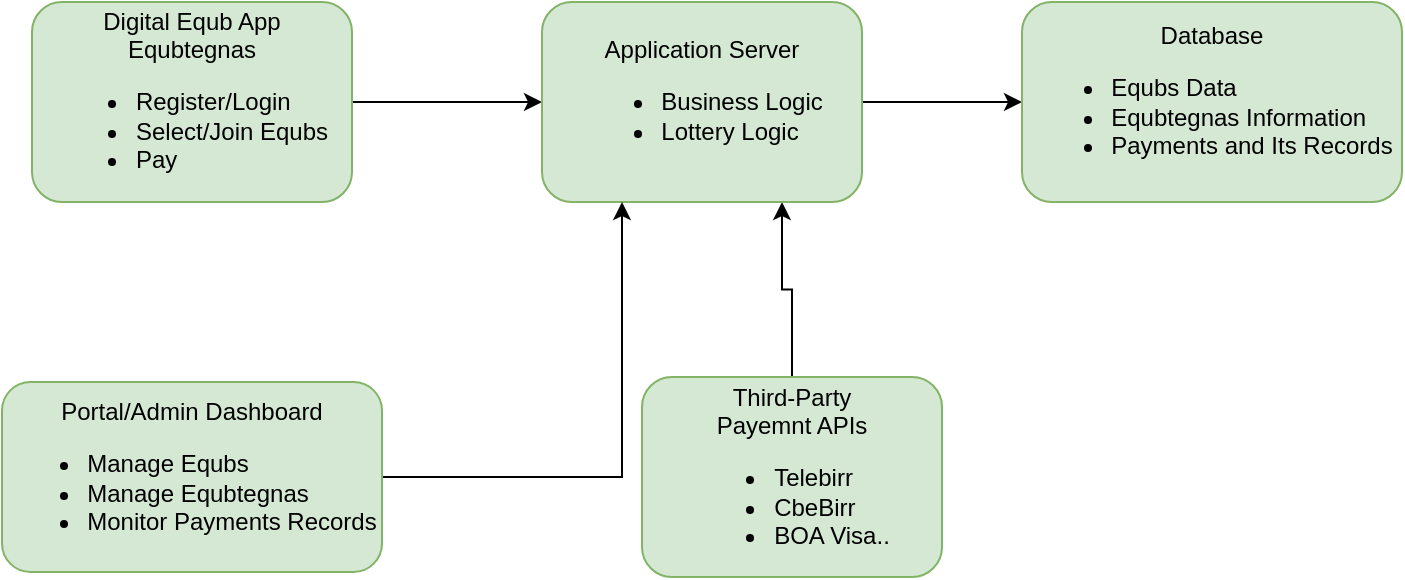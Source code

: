 <mxfile version="26.0.4" pages="3">
  <diagram id="C5RBs43oDa-KdzZeNtuy" name="Page-1">
    <mxGraphModel dx="794" dy="378" grid="1" gridSize="10" guides="1" tooltips="1" connect="1" arrows="1" fold="1" page="1" pageScale="1" pageWidth="827" pageHeight="1169" math="0" shadow="0">
      <root>
        <mxCell id="WIyWlLk6GJQsqaUBKTNV-0" />
        <mxCell id="WIyWlLk6GJQsqaUBKTNV-1" parent="WIyWlLk6GJQsqaUBKTNV-0" />
        <mxCell id="IrOff0IZFetIZdWrxFY4-18" style="edgeStyle=orthogonalEdgeStyle;rounded=0;orthogonalLoop=1;jettySize=auto;html=1;entryX=0.75;entryY=1;entryDx=0;entryDy=0;" parent="WIyWlLk6GJQsqaUBKTNV-1" source="WIyWlLk6GJQsqaUBKTNV-3" target="IrOff0IZFetIZdWrxFY4-9" edge="1">
          <mxGeometry relative="1" as="geometry" />
        </mxCell>
        <mxCell id="WIyWlLk6GJQsqaUBKTNV-3" value="Third-Party&lt;div&gt;Payemnt APIs&lt;/div&gt;&lt;div&gt;&lt;ul&gt;&lt;li style=&quot;text-align: justify;&quot;&gt;Telebirr&lt;/li&gt;&lt;li style=&quot;text-align: justify;&quot;&gt;CbeBirr&lt;/li&gt;&lt;li style=&quot;text-align: justify;&quot;&gt;BOA Visa..&lt;/li&gt;&lt;/ul&gt;&lt;/div&gt;" style="rounded=1;whiteSpace=wrap;html=1;fontSize=12;glass=0;strokeWidth=1;shadow=0;align=center;fillColor=#d5e8d4;strokeColor=#82b366;" parent="WIyWlLk6GJQsqaUBKTNV-1" vertex="1">
          <mxGeometry x="370" y="247.5" width="150" height="100" as="geometry" />
        </mxCell>
        <mxCell id="IrOff0IZFetIZdWrxFY4-17" style="edgeStyle=orthogonalEdgeStyle;rounded=0;orthogonalLoop=1;jettySize=auto;html=1;entryX=0;entryY=0.5;entryDx=0;entryDy=0;" parent="WIyWlLk6GJQsqaUBKTNV-1" source="IrOff0IZFetIZdWrxFY4-1" target="IrOff0IZFetIZdWrxFY4-9" edge="1">
          <mxGeometry relative="1" as="geometry" />
        </mxCell>
        <mxCell id="IrOff0IZFetIZdWrxFY4-1" value="Digital Equb App&lt;div&gt;Equbtegnas&lt;/div&gt;&lt;div&gt;&lt;ul&gt;&lt;li style=&quot;text-align: justify;&quot;&gt;Register/Login&lt;/li&gt;&lt;li style=&quot;text-align: justify;&quot;&gt;Select/Join Equbs&lt;/li&gt;&lt;li style=&quot;text-align: justify;&quot;&gt;Pay&lt;/li&gt;&lt;/ul&gt;&lt;/div&gt;" style="whiteSpace=wrap;html=1;rounded=1;glass=0;strokeWidth=1;shadow=0;fillColor=#d5e8d4;strokeColor=#82b366;" parent="WIyWlLk6GJQsqaUBKTNV-1" vertex="1">
          <mxGeometry x="65" y="60" width="160" height="100" as="geometry" />
        </mxCell>
        <mxCell id="IrOff0IZFetIZdWrxFY4-15" style="edgeStyle=orthogonalEdgeStyle;rounded=0;orthogonalLoop=1;jettySize=auto;html=1;entryX=0;entryY=0.5;entryDx=0;entryDy=0;" parent="WIyWlLk6GJQsqaUBKTNV-1" source="IrOff0IZFetIZdWrxFY4-9" target="IrOff0IZFetIZdWrxFY4-10" edge="1">
          <mxGeometry relative="1" as="geometry" />
        </mxCell>
        <mxCell id="IrOff0IZFetIZdWrxFY4-9" value="Application Server&lt;br&gt;&lt;div&gt;&lt;ul&gt;&lt;li style=&quot;text-align: justify;&quot;&gt;Business Logic&lt;/li&gt;&lt;li style=&quot;text-align: justify;&quot;&gt;Lottery Logic&lt;/li&gt;&lt;/ul&gt;&lt;/div&gt;" style="whiteSpace=wrap;html=1;rounded=1;glass=0;strokeWidth=1;shadow=0;fillColor=#d5e8d4;strokeColor=#82b366;" parent="WIyWlLk6GJQsqaUBKTNV-1" vertex="1">
          <mxGeometry x="320" y="60" width="160" height="100" as="geometry" />
        </mxCell>
        <mxCell id="IrOff0IZFetIZdWrxFY4-10" value="Database&lt;br&gt;&lt;div&gt;&lt;ul&gt;&lt;li style=&quot;text-align: justify;&quot;&gt;Equbs Data&lt;/li&gt;&lt;li style=&quot;text-align: justify;&quot;&gt;Equbtegnas Information&lt;/li&gt;&lt;li style=&quot;text-align: justify;&quot;&gt;Payments and Its Records&lt;/li&gt;&lt;/ul&gt;&lt;/div&gt;" style="whiteSpace=wrap;html=1;rounded=1;glass=0;strokeWidth=1;shadow=0;fillColor=#d5e8d4;strokeColor=#82b366;" parent="WIyWlLk6GJQsqaUBKTNV-1" vertex="1">
          <mxGeometry x="560" y="60" width="190" height="100" as="geometry" />
        </mxCell>
        <mxCell id="IrOff0IZFetIZdWrxFY4-19" style="edgeStyle=orthogonalEdgeStyle;rounded=0;orthogonalLoop=1;jettySize=auto;html=1;entryX=0.25;entryY=1;entryDx=0;entryDy=0;" parent="WIyWlLk6GJQsqaUBKTNV-1" source="IrOff0IZFetIZdWrxFY4-11" target="IrOff0IZFetIZdWrxFY4-9" edge="1">
          <mxGeometry relative="1" as="geometry" />
        </mxCell>
        <mxCell id="IrOff0IZFetIZdWrxFY4-11" value="Portal/Admin Dashboard&lt;br&gt;&lt;div&gt;&lt;ul&gt;&lt;li style=&quot;text-align: justify;&quot;&gt;Manage Equbs&lt;/li&gt;&lt;li style=&quot;text-align: justify;&quot;&gt;Manage Equbtegnas&lt;/li&gt;&lt;li style=&quot;text-align: justify;&quot;&gt;Monitor Payments Records&lt;/li&gt;&lt;/ul&gt;&lt;/div&gt;" style="whiteSpace=wrap;html=1;rounded=1;glass=0;strokeWidth=1;shadow=0;fillColor=#d5e8d4;strokeColor=#82b366;" parent="WIyWlLk6GJQsqaUBKTNV-1" vertex="1">
          <mxGeometry x="50" y="250" width="190" height="95" as="geometry" />
        </mxCell>
      </root>
    </mxGraphModel>
  </diagram>
  <diagram id="hve1JWIetJDZWOgjd9Jd" name="Page-2">
    <mxGraphModel dx="1434" dy="786" grid="1" gridSize="10" guides="1" tooltips="1" connect="1" arrows="1" fold="1" page="1" pageScale="1" pageWidth="850" pageHeight="1100" math="0" shadow="0">
      <root>
        <mxCell id="0" />
        <mxCell id="1" parent="0" />
        <mxCell id="QOCeVk_wlNVCst32dgfY-10" style="edgeStyle=orthogonalEdgeStyle;rounded=0;orthogonalLoop=1;jettySize=auto;html=1;entryX=0.5;entryY=1;entryDx=0;entryDy=0;" edge="1" parent="1" source="QOCeVk_wlNVCst32dgfY-2" target="QOCeVk_wlNVCst32dgfY-7">
          <mxGeometry relative="1" as="geometry" />
        </mxCell>
        <mxCell id="QOCeVk_wlNVCst32dgfY-2" value="Third-Party&amp;nbsp;&lt;span style=&quot;background-color: initial;&quot;&gt;Payemnt Service&lt;/span&gt;&lt;div&gt;&lt;ul&gt;&lt;li style=&quot;text-align: justify;&quot;&gt;Telebirr, CbeBirr, OA Visa..&lt;/li&gt;&lt;/ul&gt;&lt;/div&gt;" style="rounded=1;whiteSpace=wrap;html=1;fontSize=12;glass=0;strokeWidth=1;shadow=0;align=center;fillColor=#d5e8d4;strokeColor=#82b366;" vertex="1" parent="1">
          <mxGeometry x="175" y="500" width="200" height="100" as="geometry" />
        </mxCell>
        <mxCell id="QOCeVk_wlNVCst32dgfY-11" style="edgeStyle=orthogonalEdgeStyle;rounded=0;orthogonalLoop=1;jettySize=auto;html=1;entryX=0.25;entryY=0;entryDx=0;entryDy=0;exitX=0.25;exitY=1;exitDx=0;exitDy=0;" edge="1" parent="1" source="QOCeVk_wlNVCst32dgfY-4" target="QOCeVk_wlNVCst32dgfY-9">
          <mxGeometry relative="1" as="geometry" />
        </mxCell>
        <mxCell id="QOCeVk_wlNVCst32dgfY-4" value="Digital Equb App (Flutter)" style="whiteSpace=wrap;html=1;rounded=1;glass=0;strokeWidth=1;shadow=0;fillColor=#d5e8d4;strokeColor=#82b366;" vertex="1" parent="1">
          <mxGeometry x="181" y="30" width="190" height="50" as="geometry" />
        </mxCell>
        <mxCell id="QOCeVk_wlNVCst32dgfY-6" value="Application Server&lt;br&gt;&lt;div&gt;&lt;ul&gt;&lt;li style=&quot;text-align: justify;&quot;&gt;Authntication &amp;amp; Authorization&lt;/li&gt;&lt;li style=&quot;text-align: justify;&quot;&gt;Payment Handling&lt;/li&gt;&lt;li style=&quot;text-align: justify;&quot;&gt;Lottery Management&lt;/li&gt;&lt;/ul&gt;&lt;/div&gt;" style="whiteSpace=wrap;html=1;rounded=1;glass=0;strokeWidth=1;shadow=0;fillColor=#d5e8d4;strokeColor=#82b366;" vertex="1" parent="1">
          <mxGeometry x="180" y="211" width="200" height="80" as="geometry" />
        </mxCell>
        <mxCell id="QOCeVk_wlNVCst32dgfY-7" value="Database (MS SQL Server)&lt;br&gt;&lt;div&gt;&lt;ul&gt;&lt;li style=&quot;text-align: justify;&quot;&gt;Equbs Information&lt;/li&gt;&lt;li style=&quot;text-align: justify;&quot;&gt;Equbtegnas Profiles&lt;/li&gt;&lt;li style=&quot;text-align: justify;&quot;&gt;Payments Records&lt;/li&gt;&lt;li style=&quot;text-align: justify;&quot;&gt;Lottery Results&lt;/li&gt;&lt;/ul&gt;&lt;/div&gt;" style="whiteSpace=wrap;html=1;rounded=1;glass=0;strokeWidth=1;shadow=0;fillColor=#d5e8d4;strokeColor=#82b366;" vertex="1" parent="1">
          <mxGeometry x="180" y="334" width="190" height="120" as="geometry" />
        </mxCell>
        <mxCell id="QOCeVk_wlNVCst32dgfY-12" style="edgeStyle=orthogonalEdgeStyle;rounded=0;orthogonalLoop=1;jettySize=auto;html=1;entryX=0.75;entryY=1;entryDx=0;entryDy=0;exitX=0.75;exitY=0;exitDx=0;exitDy=0;" edge="1" parent="1" source="QOCeVk_wlNVCst32dgfY-9" target="QOCeVk_wlNVCst32dgfY-4">
          <mxGeometry relative="1" as="geometry">
            <Array as="points">
              <mxPoint x="323" y="120" />
              <mxPoint x="323" y="120" />
            </Array>
          </mxGeometry>
        </mxCell>
        <mxCell id="QOCeVk_wlNVCst32dgfY-9" value="API Gateways" style="whiteSpace=wrap;html=1;rounded=1;glass=0;strokeWidth=1;shadow=0;fillColor=#d5e8d4;strokeColor=#82b366;" vertex="1" parent="1">
          <mxGeometry x="181" y="120" width="190" height="50" as="geometry" />
        </mxCell>
        <mxCell id="QOCeVk_wlNVCst32dgfY-15" style="edgeStyle=orthogonalEdgeStyle;rounded=0;orthogonalLoop=1;jettySize=auto;html=1;entryX=0.25;entryY=0;entryDx=0;entryDy=0;exitX=0.25;exitY=1;exitDx=0;exitDy=0;" edge="1" parent="1">
          <mxGeometry relative="1" as="geometry">
            <mxPoint x="238" y="174" as="sourcePoint" />
            <mxPoint x="238" y="214" as="targetPoint" />
          </mxGeometry>
        </mxCell>
        <mxCell id="QOCeVk_wlNVCst32dgfY-16" style="edgeStyle=orthogonalEdgeStyle;rounded=0;orthogonalLoop=1;jettySize=auto;html=1;entryX=0.75;entryY=1;entryDx=0;entryDy=0;exitX=0.75;exitY=0;exitDx=0;exitDy=0;" edge="1" parent="1">
          <mxGeometry relative="1" as="geometry">
            <mxPoint x="333" y="210" as="sourcePoint" />
            <mxPoint x="333" y="170" as="targetPoint" />
            <Array as="points">
              <mxPoint x="333" y="210" />
              <mxPoint x="333" y="210" />
            </Array>
          </mxGeometry>
        </mxCell>
        <mxCell id="QOCeVk_wlNVCst32dgfY-17" style="edgeStyle=orthogonalEdgeStyle;rounded=0;orthogonalLoop=1;jettySize=auto;html=1;entryX=0.25;entryY=0;entryDx=0;entryDy=0;exitX=0.25;exitY=1;exitDx=0;exitDy=0;" edge="1" parent="1">
          <mxGeometry relative="1" as="geometry">
            <mxPoint x="236" y="292" as="sourcePoint" />
            <mxPoint x="236" y="332" as="targetPoint" />
          </mxGeometry>
        </mxCell>
        <mxCell id="QOCeVk_wlNVCst32dgfY-18" style="edgeStyle=orthogonalEdgeStyle;rounded=0;orthogonalLoop=1;jettySize=auto;html=1;entryX=0.75;entryY=1;entryDx=0;entryDy=0;exitX=0.75;exitY=0;exitDx=0;exitDy=0;" edge="1" parent="1">
          <mxGeometry relative="1" as="geometry">
            <mxPoint x="331" y="332" as="sourcePoint" />
            <mxPoint x="331" y="292" as="targetPoint" />
            <Array as="points">
              <mxPoint x="331" y="332" />
              <mxPoint x="331" y="332" />
            </Array>
          </mxGeometry>
        </mxCell>
      </root>
    </mxGraphModel>
  </diagram>
  <diagram id="AJAlcA5YT61ijzdCza6y" name="Page-3">
    <mxGraphModel dx="794" dy="378" grid="1" gridSize="10" guides="1" tooltips="1" connect="1" arrows="1" fold="1" page="1" pageScale="1" pageWidth="850" pageHeight="1100" math="0" shadow="0">
      <root>
        <mxCell id="0" />
        <mxCell id="1" parent="0" />
        <mxCell id="SQxApibKQi68mYz8Mstw-3" value="" style="edgeStyle=orthogonalEdgeStyle;rounded=0;orthogonalLoop=1;jettySize=auto;html=1;" edge="1" parent="1" source="SQxApibKQi68mYz8Mstw-1" target="SQxApibKQi68mYz8Mstw-2">
          <mxGeometry relative="1" as="geometry" />
        </mxCell>
        <mxCell id="SQxApibKQi68mYz8Mstw-1" value="Login" style="rounded=0;whiteSpace=wrap;html=1;" vertex="1" parent="1">
          <mxGeometry x="305" y="40" width="120" height="60" as="geometry" />
        </mxCell>
        <mxCell id="SQxApibKQi68mYz8Mstw-5" value="" style="edgeStyle=orthogonalEdgeStyle;rounded=0;orthogonalLoop=1;jettySize=auto;html=1;" edge="1" parent="1" source="SQxApibKQi68mYz8Mstw-2" target="SQxApibKQi68mYz8Mstw-4">
          <mxGeometry relative="1" as="geometry" />
        </mxCell>
        <mxCell id="SQxApibKQi68mYz8Mstw-8" value="Yes" style="edgeLabel;html=1;align=center;verticalAlign=middle;resizable=0;points=[];" vertex="1" connectable="0" parent="SQxApibKQi68mYz8Mstw-5">
          <mxGeometry x="-0.144" y="1" relative="1" as="geometry">
            <mxPoint as="offset" />
          </mxGeometry>
        </mxCell>
        <mxCell id="SQxApibKQi68mYz8Mstw-11" value="" style="edgeStyle=orthogonalEdgeStyle;rounded=0;orthogonalLoop=1;jettySize=auto;html=1;" edge="1" parent="1" source="SQxApibKQi68mYz8Mstw-2" target="SQxApibKQi68mYz8Mstw-10">
          <mxGeometry relative="1" as="geometry" />
        </mxCell>
        <mxCell id="SQxApibKQi68mYz8Mstw-12" value="No" style="edgeLabel;html=1;align=center;verticalAlign=middle;resizable=0;points=[];" vertex="1" connectable="0" parent="SQxApibKQi68mYz8Mstw-11">
          <mxGeometry x="-0.067" y="1" relative="1" as="geometry">
            <mxPoint as="offset" />
          </mxGeometry>
        </mxCell>
        <mxCell id="SQxApibKQi68mYz8Mstw-2" value="OTP" style="rhombus;whiteSpace=wrap;html=1;rounded=0;" vertex="1" parent="1">
          <mxGeometry x="325" y="170" width="80" height="80" as="geometry" />
        </mxCell>
        <mxCell id="SQxApibKQi68mYz8Mstw-16" value="" style="edgeStyle=orthogonalEdgeStyle;rounded=0;orthogonalLoop=1;jettySize=auto;html=1;" edge="1" parent="1" source="SQxApibKQi68mYz8Mstw-4" target="SQxApibKQi68mYz8Mstw-15">
          <mxGeometry relative="1" as="geometry" />
        </mxCell>
        <mxCell id="SQxApibKQi68mYz8Mstw-4" value="Registration" style="whiteSpace=wrap;html=1;rounded=0;" vertex="1" parent="1">
          <mxGeometry x="305" y="310" width="120" height="60" as="geometry" />
        </mxCell>
        <mxCell id="SQxApibKQi68mYz8Mstw-10" value="" style="ellipse;whiteSpace=wrap;html=1;aspect=fixed;" vertex="1" parent="1">
          <mxGeometry x="190" y="190" width="40" height="40" as="geometry" />
        </mxCell>
        <mxCell id="SQxApibKQi68mYz8Mstw-18" value="" style="edgeStyle=orthogonalEdgeStyle;rounded=0;orthogonalLoop=1;jettySize=auto;html=1;" edge="1" parent="1" source="SQxApibKQi68mYz8Mstw-15" target="SQxApibKQi68mYz8Mstw-17">
          <mxGeometry relative="1" as="geometry" />
        </mxCell>
        <mxCell id="SQxApibKQi68mYz8Mstw-15" value="Equb/Home" style="whiteSpace=wrap;html=1;rounded=0;" vertex="1" parent="1">
          <mxGeometry x="305" y="450" width="120" height="60" as="geometry" />
        </mxCell>
        <mxCell id="SQxApibKQi68mYz8Mstw-24" value="" style="edgeStyle=orthogonalEdgeStyle;rounded=0;orthogonalLoop=1;jettySize=auto;html=1;" edge="1" parent="1" source="SQxApibKQi68mYz8Mstw-17" target="SQxApibKQi68mYz8Mstw-23">
          <mxGeometry relative="1" as="geometry" />
        </mxCell>
        <mxCell id="SQxApibKQi68mYz8Mstw-17" value="Equb List" style="whiteSpace=wrap;html=1;rounded=0;" vertex="1" parent="1">
          <mxGeometry x="305" y="590" width="120" height="60" as="geometry" />
        </mxCell>
        <mxCell id="SQxApibKQi68mYz8Mstw-27" value="" style="edgeStyle=orthogonalEdgeStyle;rounded=0;orthogonalLoop=1;jettySize=auto;html=1;" edge="1" parent="1" source="SQxApibKQi68mYz8Mstw-23" target="SQxApibKQi68mYz8Mstw-26">
          <mxGeometry relative="1" as="geometry" />
        </mxCell>
        <mxCell id="SQxApibKQi68mYz8Mstw-28" value="Yes" style="edgeLabel;html=1;align=center;verticalAlign=middle;resizable=0;points=[];" vertex="1" connectable="0" parent="SQxApibKQi68mYz8Mstw-27">
          <mxGeometry x="-0.141" relative="1" as="geometry">
            <mxPoint as="offset" />
          </mxGeometry>
        </mxCell>
        <mxCell id="SQxApibKQi68mYz8Mstw-23" value="Agreement" style="rhombus;whiteSpace=wrap;html=1;rounded=0;" vertex="1" parent="1">
          <mxGeometry x="325" y="720" width="80" height="80" as="geometry" />
        </mxCell>
        <mxCell id="SQxApibKQi68mYz8Mstw-26" value="Dashboard" style="whiteSpace=wrap;html=1;rounded=0;" vertex="1" parent="1">
          <mxGeometry x="305" y="890" width="120" height="60" as="geometry" />
        </mxCell>
      </root>
    </mxGraphModel>
  </diagram>
</mxfile>
